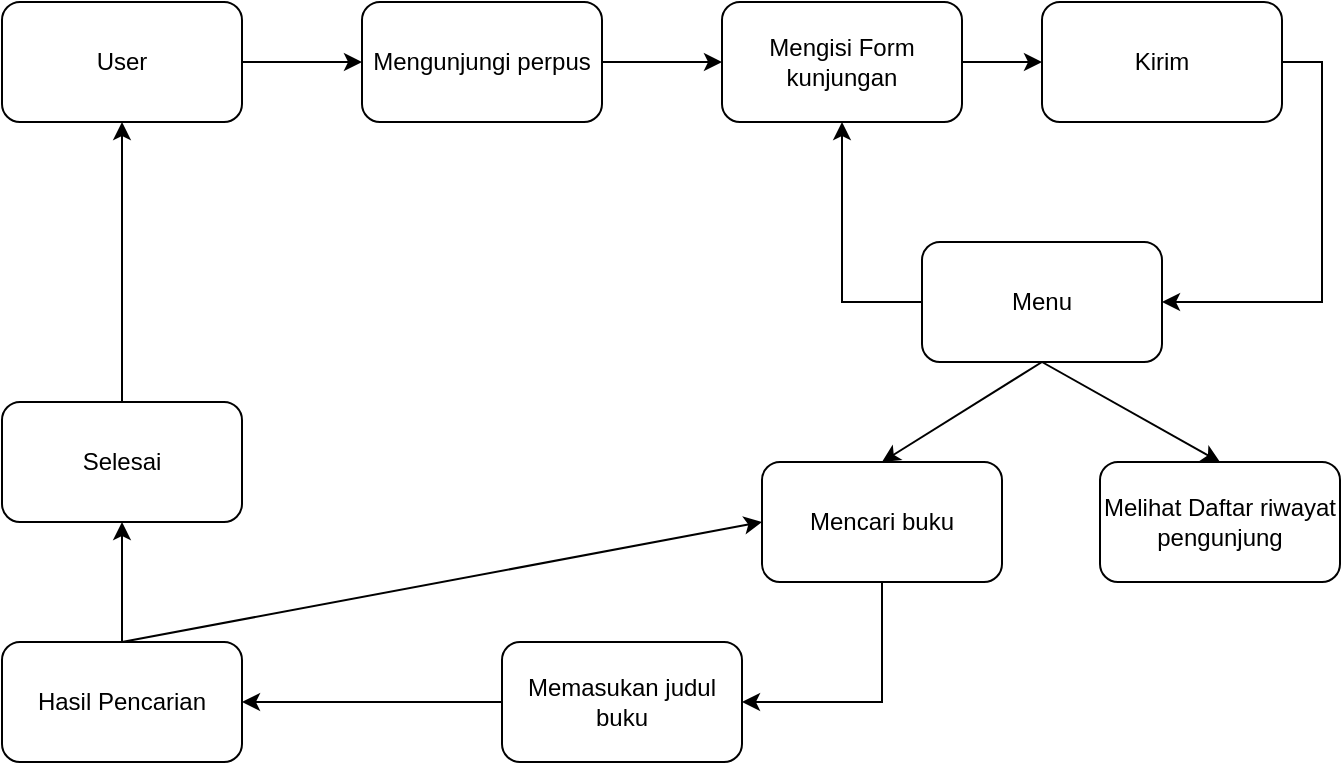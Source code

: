 <mxfile version="23.0.2" type="github">
  <diagram name="Halaman-1" id="CNXdGkV-k3QApEqBhi3C">
    <mxGraphModel dx="794" dy="446" grid="1" gridSize="10" guides="1" tooltips="1" connect="1" arrows="1" fold="1" page="1" pageScale="1" pageWidth="827" pageHeight="1169" math="0" shadow="0">
      <root>
        <mxCell id="0" />
        <mxCell id="1" parent="0" />
        <mxCell id="lfDei0IIuAQRO38ff4K3-4" style="edgeStyle=orthogonalEdgeStyle;rounded=0;orthogonalLoop=1;jettySize=auto;html=1;exitX=1;exitY=0.5;exitDx=0;exitDy=0;" parent="1" source="lfDei0IIuAQRO38ff4K3-3" edge="1">
          <mxGeometry relative="1" as="geometry">
            <mxPoint x="350" y="260" as="targetPoint" />
          </mxGeometry>
        </mxCell>
        <mxCell id="lfDei0IIuAQRO38ff4K3-2" value="User" style="rounded=1;whiteSpace=wrap;html=1;" parent="1" vertex="1">
          <mxGeometry x="80" y="230" width="120" height="60" as="geometry" />
        </mxCell>
        <mxCell id="lfDei0IIuAQRO38ff4K3-13" style="edgeStyle=orthogonalEdgeStyle;rounded=0;orthogonalLoop=1;jettySize=auto;html=1;exitX=1;exitY=0.5;exitDx=0;exitDy=0;entryX=0;entryY=0.5;entryDx=0;entryDy=0;" parent="1" source="lfDei0IIuAQRO38ff4K3-6" target="lfDei0IIuAQRO38ff4K3-15" edge="1">
          <mxGeometry relative="1" as="geometry">
            <mxPoint x="610.0" y="330" as="targetPoint" />
          </mxGeometry>
        </mxCell>
        <mxCell id="lfDei0IIuAQRO38ff4K3-6" value="Mengisi Form kunjungan" style="rounded=1;whiteSpace=wrap;html=1;" parent="1" vertex="1">
          <mxGeometry x="440" y="230" width="120" height="60" as="geometry" />
        </mxCell>
        <mxCell id="lfDei0IIuAQRO38ff4K3-7" value="" style="edgeStyle=orthogonalEdgeStyle;rounded=0;orthogonalLoop=1;jettySize=auto;html=1;exitX=1;exitY=0.5;exitDx=0;exitDy=0;" parent="1" source="lfDei0IIuAQRO38ff4K3-2" target="lfDei0IIuAQRO38ff4K3-3" edge="1">
          <mxGeometry relative="1" as="geometry">
            <mxPoint x="350" y="260" as="targetPoint" />
            <mxPoint x="200" y="260" as="sourcePoint" />
          </mxGeometry>
        </mxCell>
        <mxCell id="lfDei0IIuAQRO38ff4K3-8" style="edgeStyle=orthogonalEdgeStyle;rounded=0;orthogonalLoop=1;jettySize=auto;html=1;exitX=1;exitY=0.5;exitDx=0;exitDy=0;entryX=0;entryY=0.5;entryDx=0;entryDy=0;" parent="1" source="lfDei0IIuAQRO38ff4K3-3" target="lfDei0IIuAQRO38ff4K3-6" edge="1">
          <mxGeometry relative="1" as="geometry" />
        </mxCell>
        <mxCell id="lfDei0IIuAQRO38ff4K3-3" value="Mengunjungi perpus" style="rounded=1;whiteSpace=wrap;html=1;" parent="1" vertex="1">
          <mxGeometry x="260" y="230" width="120" height="60" as="geometry" />
        </mxCell>
        <mxCell id="lfDei0IIuAQRO38ff4K3-9" value="Melihat Daftar riwayat pengunjung" style="rounded=1;whiteSpace=wrap;html=1;" parent="1" vertex="1">
          <mxGeometry x="629" y="460" width="120" height="60" as="geometry" />
        </mxCell>
        <mxCell id="IFaIReBi4NvBugpf9osM-7" style="edgeStyle=orthogonalEdgeStyle;rounded=0;orthogonalLoop=1;jettySize=auto;html=1;exitX=0.5;exitY=1;exitDx=0;exitDy=0;entryX=1;entryY=0.5;entryDx=0;entryDy=0;" edge="1" parent="1" source="lfDei0IIuAQRO38ff4K3-10" target="lfDei0IIuAQRO38ff4K3-28">
          <mxGeometry relative="1" as="geometry" />
        </mxCell>
        <mxCell id="lfDei0IIuAQRO38ff4K3-10" value="Mencari buku" style="rounded=1;whiteSpace=wrap;html=1;" parent="1" vertex="1">
          <mxGeometry x="460" y="460" width="120" height="60" as="geometry" />
        </mxCell>
        <mxCell id="IFaIReBi4NvBugpf9osM-2" style="edgeStyle=orthogonalEdgeStyle;rounded=0;orthogonalLoop=1;jettySize=auto;html=1;exitX=1;exitY=0.5;exitDx=0;exitDy=0;entryX=1;entryY=0.5;entryDx=0;entryDy=0;" edge="1" parent="1" source="lfDei0IIuAQRO38ff4K3-15" target="IFaIReBi4NvBugpf9osM-1">
          <mxGeometry relative="1" as="geometry" />
        </mxCell>
        <mxCell id="lfDei0IIuAQRO38ff4K3-15" value="Kirim" style="rounded=1;whiteSpace=wrap;html=1;" parent="1" vertex="1">
          <mxGeometry x="600" y="230" width="120" height="60" as="geometry" />
        </mxCell>
        <mxCell id="lfDei0IIuAQRO38ff4K3-33" style="edgeStyle=orthogonalEdgeStyle;rounded=0;orthogonalLoop=1;jettySize=auto;html=1;exitX=0.5;exitY=0;exitDx=0;exitDy=0;entryX=0.5;entryY=1;entryDx=0;entryDy=0;" parent="1" source="lfDei0IIuAQRO38ff4K3-18" target="lfDei0IIuAQRO38ff4K3-2" edge="1">
          <mxGeometry relative="1" as="geometry">
            <mxPoint x="140" y="340" as="targetPoint" />
          </mxGeometry>
        </mxCell>
        <mxCell id="lfDei0IIuAQRO38ff4K3-18" value="Selesai" style="rounded=1;whiteSpace=wrap;html=1;" parent="1" vertex="1">
          <mxGeometry x="80" y="430" width="120" height="60" as="geometry" />
        </mxCell>
        <mxCell id="lfDei0IIuAQRO38ff4K3-30" style="edgeStyle=orthogonalEdgeStyle;rounded=0;orthogonalLoop=1;jettySize=auto;html=1;exitX=0;exitY=0.5;exitDx=0;exitDy=0;entryX=1;entryY=0.5;entryDx=0;entryDy=0;" parent="1" source="lfDei0IIuAQRO38ff4K3-28" target="lfDei0IIuAQRO38ff4K3-29" edge="1">
          <mxGeometry relative="1" as="geometry" />
        </mxCell>
        <mxCell id="lfDei0IIuAQRO38ff4K3-28" value="Memasukan judul buku" style="rounded=1;whiteSpace=wrap;html=1;" parent="1" vertex="1">
          <mxGeometry x="330" y="550" width="120" height="60" as="geometry" />
        </mxCell>
        <mxCell id="lfDei0IIuAQRO38ff4K3-32" style="edgeStyle=orthogonalEdgeStyle;rounded=0;orthogonalLoop=1;jettySize=auto;html=1;exitX=0.5;exitY=0;exitDx=0;exitDy=0;entryX=0.5;entryY=1;entryDx=0;entryDy=0;" parent="1" source="lfDei0IIuAQRO38ff4K3-29" target="lfDei0IIuAQRO38ff4K3-18" edge="1">
          <mxGeometry relative="1" as="geometry" />
        </mxCell>
        <mxCell id="lfDei0IIuAQRO38ff4K3-29" value="Hasil Pencarian" style="rounded=1;whiteSpace=wrap;html=1;" parent="1" vertex="1">
          <mxGeometry x="80" y="550" width="120" height="60" as="geometry" />
        </mxCell>
        <mxCell id="lfDei0IIuAQRO38ff4K3-34" value="" style="endArrow=classic;html=1;rounded=0;exitX=0.5;exitY=0;exitDx=0;exitDy=0;entryX=0;entryY=0.5;entryDx=0;entryDy=0;" parent="1" source="lfDei0IIuAQRO38ff4K3-29" target="lfDei0IIuAQRO38ff4K3-10" edge="1">
          <mxGeometry width="50" height="50" relative="1" as="geometry">
            <mxPoint x="440" y="460" as="sourcePoint" />
            <mxPoint x="490" y="410" as="targetPoint" />
          </mxGeometry>
        </mxCell>
        <mxCell id="IFaIReBi4NvBugpf9osM-6" style="edgeStyle=orthogonalEdgeStyle;rounded=0;orthogonalLoop=1;jettySize=auto;html=1;exitX=0;exitY=0.5;exitDx=0;exitDy=0;entryX=0.5;entryY=1;entryDx=0;entryDy=0;" edge="1" parent="1" source="IFaIReBi4NvBugpf9osM-1" target="lfDei0IIuAQRO38ff4K3-6">
          <mxGeometry relative="1" as="geometry" />
        </mxCell>
        <mxCell id="IFaIReBi4NvBugpf9osM-1" value="Menu" style="rounded=1;whiteSpace=wrap;html=1;" vertex="1" parent="1">
          <mxGeometry x="540" y="350" width="120" height="60" as="geometry" />
        </mxCell>
        <mxCell id="IFaIReBi4NvBugpf9osM-3" value="" style="endArrow=classic;html=1;rounded=0;exitX=0.5;exitY=1;exitDx=0;exitDy=0;entryX=0.5;entryY=0;entryDx=0;entryDy=0;" edge="1" parent="1" source="IFaIReBi4NvBugpf9osM-1" target="lfDei0IIuAQRO38ff4K3-9">
          <mxGeometry width="50" height="50" relative="1" as="geometry">
            <mxPoint x="390" y="400" as="sourcePoint" />
            <mxPoint x="440" y="350" as="targetPoint" />
          </mxGeometry>
        </mxCell>
        <mxCell id="IFaIReBi4NvBugpf9osM-4" value="" style="endArrow=classic;html=1;rounded=0;exitX=0.5;exitY=1;exitDx=0;exitDy=0;entryX=0.5;entryY=0;entryDx=0;entryDy=0;" edge="1" parent="1" source="IFaIReBi4NvBugpf9osM-1" target="lfDei0IIuAQRO38ff4K3-10">
          <mxGeometry width="50" height="50" relative="1" as="geometry">
            <mxPoint x="610" y="420" as="sourcePoint" />
            <mxPoint x="700" y="470" as="targetPoint" />
          </mxGeometry>
        </mxCell>
      </root>
    </mxGraphModel>
  </diagram>
</mxfile>
